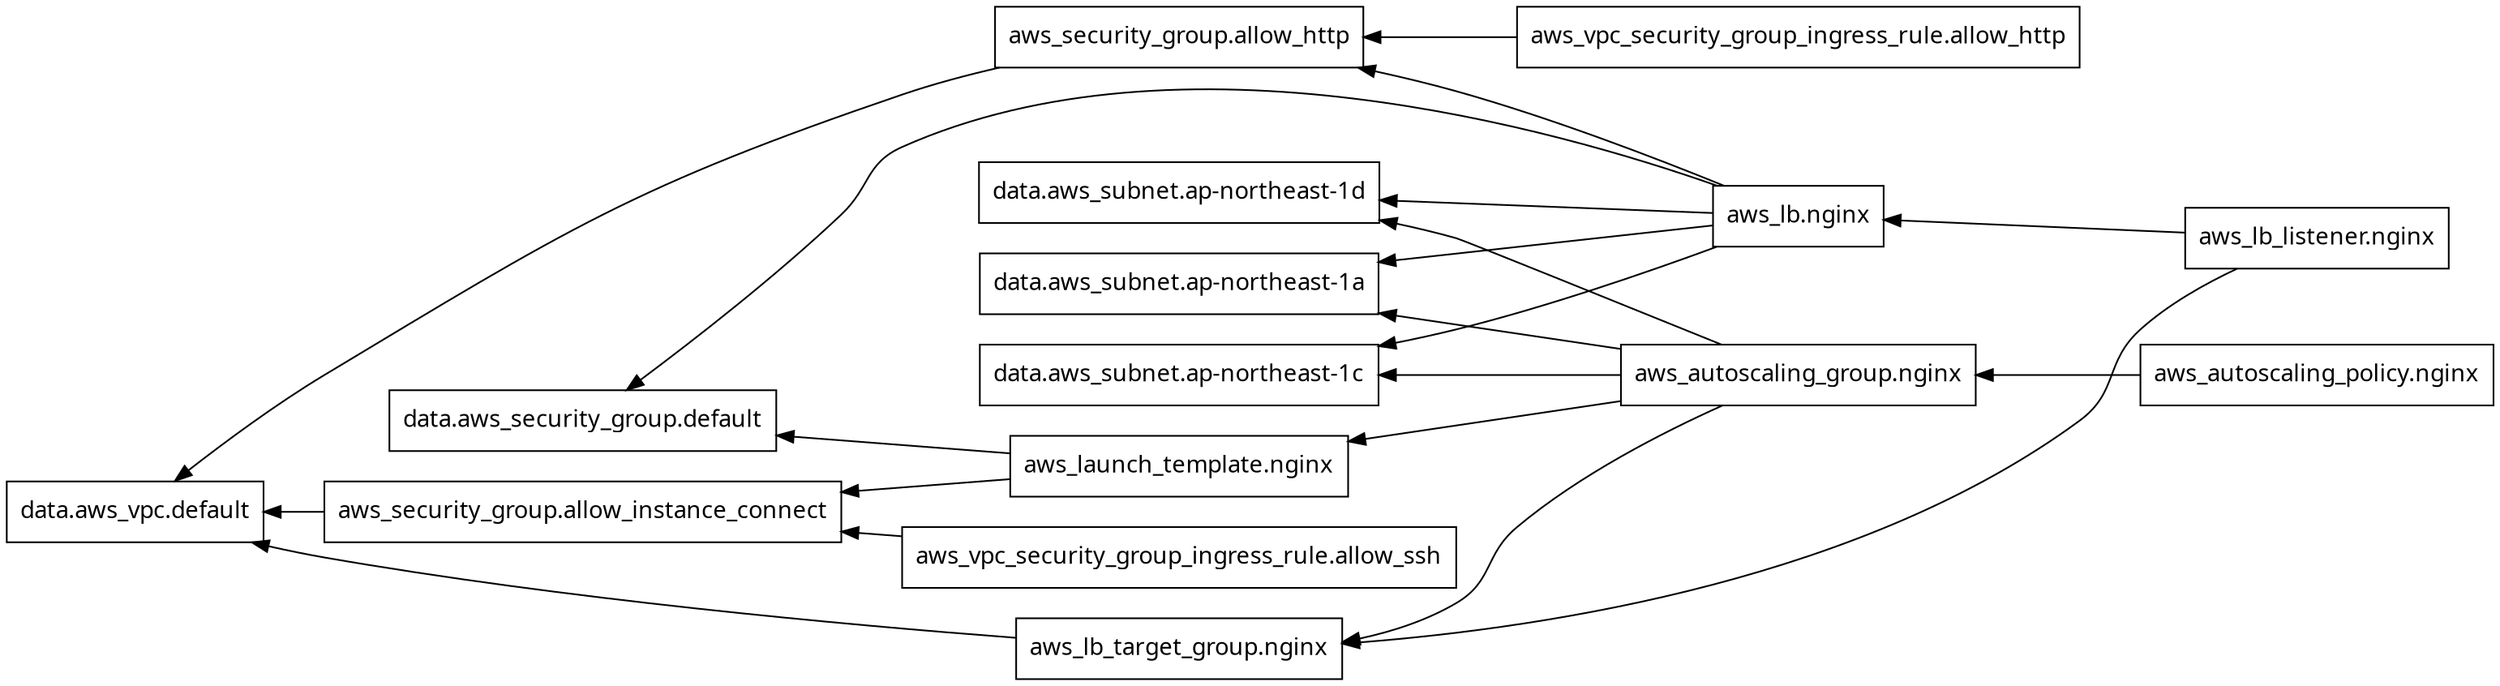 digraph G {
  rankdir = "RL";
  node [shape = rect, fontname = "sans-serif"];
  "data.aws_security_group.default" [label="data.aws_security_group.default"];
  "data.aws_subnet.ap-northeast-1a" [label="data.aws_subnet.ap-northeast-1a"];
  "data.aws_subnet.ap-northeast-1c" [label="data.aws_subnet.ap-northeast-1c"];
  "data.aws_subnet.ap-northeast-1d" [label="data.aws_subnet.ap-northeast-1d"];
  "data.aws_vpc.default" [label="data.aws_vpc.default"];
  "aws_autoscaling_group.nginx" [label="aws_autoscaling_group.nginx"];
  "aws_autoscaling_policy.nginx" [label="aws_autoscaling_policy.nginx"];
  "aws_launch_template.nginx" [label="aws_launch_template.nginx"];
  "aws_lb.nginx" [label="aws_lb.nginx"];
  "aws_lb_listener.nginx" [label="aws_lb_listener.nginx"];
  "aws_lb_target_group.nginx" [label="aws_lb_target_group.nginx"];
  "aws_security_group.allow_http" [label="aws_security_group.allow_http"];
  "aws_security_group.allow_instance_connect" [label="aws_security_group.allow_instance_connect"];
  "aws_vpc_security_group_ingress_rule.allow_http" [label="aws_vpc_security_group_ingress_rule.allow_http"];
  "aws_vpc_security_group_ingress_rule.allow_ssh" [label="aws_vpc_security_group_ingress_rule.allow_ssh"];
  "aws_autoscaling_group.nginx" -> "data.aws_subnet.ap-northeast-1a";
  "aws_autoscaling_group.nginx" -> "data.aws_subnet.ap-northeast-1c";
  "aws_autoscaling_group.nginx" -> "data.aws_subnet.ap-northeast-1d";
  "aws_autoscaling_group.nginx" -> "aws_launch_template.nginx";
  "aws_autoscaling_group.nginx" -> "aws_lb_target_group.nginx";
  "aws_autoscaling_policy.nginx" -> "aws_autoscaling_group.nginx";
  "aws_launch_template.nginx" -> "data.aws_security_group.default";
  "aws_launch_template.nginx" -> "aws_security_group.allow_instance_connect";
  "aws_lb.nginx" -> "data.aws_security_group.default";
  "aws_lb.nginx" -> "data.aws_subnet.ap-northeast-1a";
  "aws_lb.nginx" -> "data.aws_subnet.ap-northeast-1c";
  "aws_lb.nginx" -> "data.aws_subnet.ap-northeast-1d";
  "aws_lb.nginx" -> "aws_security_group.allow_http";
  "aws_lb_listener.nginx" -> "aws_lb.nginx";
  "aws_lb_listener.nginx" -> "aws_lb_target_group.nginx";
  "aws_lb_target_group.nginx" -> "data.aws_vpc.default";
  "aws_security_group.allow_http" -> "data.aws_vpc.default";
  "aws_security_group.allow_instance_connect" -> "data.aws_vpc.default";
  "aws_vpc_security_group_ingress_rule.allow_http" -> "aws_security_group.allow_http";
  "aws_vpc_security_group_ingress_rule.allow_ssh" -> "aws_security_group.allow_instance_connect";
}
